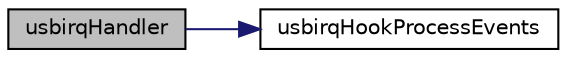 digraph "usbirqHandler"
{
  edge [fontname="Helvetica",fontsize="10",labelfontname="Helvetica",labelfontsize="10"];
  node [fontname="Helvetica",fontsize="10",shape=record];
  rankdir="LR";
  Node1 [label="usbirqHandler",height=0.2,width=0.4,color="black", fillcolor="grey75", style="filled" fontcolor="black"];
  Node1 -> Node2 [color="midnightblue",fontsize="10",style="solid",fontname="Helvetica"];
  Node2 [label="usbirqHookProcessEvents",height=0.2,width=0.4,color="black", fillcolor="white", style="filled",URL="$group__module__usb__interrupt.html#gaf446e4483910d2118425ffd7be1dde98",tooltip="Called upon all USB interrupts for high-priority event processing. "];
}
